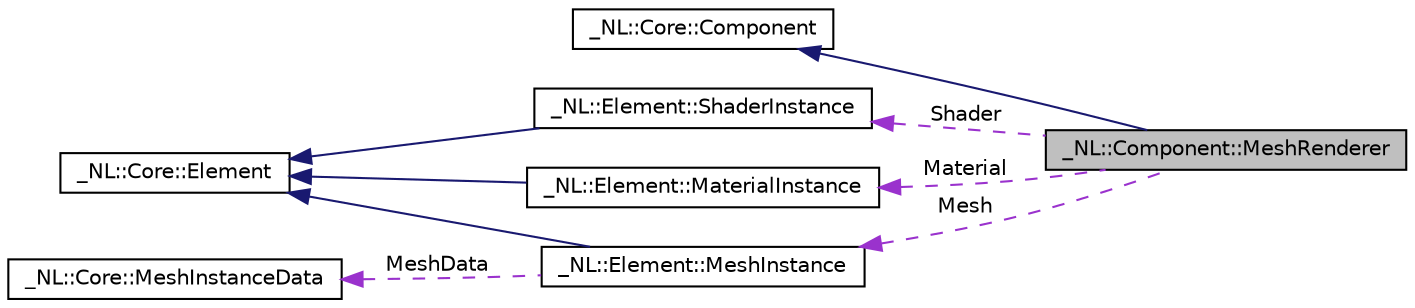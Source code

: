 digraph "_NL::Component::MeshRenderer"
{
  edge [fontname="Helvetica",fontsize="10",labelfontname="Helvetica",labelfontsize="10"];
  node [fontname="Helvetica",fontsize="10",shape=record];
  rankdir="LR";
  Node2 [label="_NL::Component::MeshRenderer",height=0.2,width=0.4,color="black", fillcolor="grey75", style="filled", fontcolor="black"];
  Node3 -> Node2 [dir="back",color="midnightblue",fontsize="10",style="solid",fontname="Helvetica"];
  Node3 [label="_NL::Core::Component",height=0.2,width=0.4,color="black", fillcolor="white", style="filled",URL="$class___n_l_1_1_core_1_1_component.html"];
  Node4 -> Node2 [dir="back",color="darkorchid3",fontsize="10",style="dashed",label=" Mesh" ,fontname="Helvetica"];
  Node4 [label="_NL::Element::MeshInstance",height=0.2,width=0.4,color="black", fillcolor="white", style="filled",URL="$class___n_l_1_1_element_1_1_mesh_instance.html"];
  Node5 -> Node4 [dir="back",color="midnightblue",fontsize="10",style="solid",fontname="Helvetica"];
  Node5 [label="_NL::Core::Element",height=0.2,width=0.4,color="black", fillcolor="white", style="filled",URL="$class___n_l_1_1_core_1_1_element.html"];
  Node6 -> Node4 [dir="back",color="darkorchid3",fontsize="10",style="dashed",label=" MeshData" ,fontname="Helvetica"];
  Node6 [label="_NL::Core::MeshInstanceData",height=0.2,width=0.4,color="black", fillcolor="white", style="filled",URL="$struct___n_l_1_1_core_1_1_mesh_instance_data.html"];
  Node7 -> Node2 [dir="back",color="darkorchid3",fontsize="10",style="dashed",label=" Material" ,fontname="Helvetica"];
  Node7 [label="_NL::Element::MaterialInstance",height=0.2,width=0.4,color="black", fillcolor="white", style="filled",URL="$class___n_l_1_1_element_1_1_material_instance.html"];
  Node5 -> Node7 [dir="back",color="midnightblue",fontsize="10",style="solid",fontname="Helvetica"];
  Node8 -> Node2 [dir="back",color="darkorchid3",fontsize="10",style="dashed",label=" Shader" ,fontname="Helvetica"];
  Node8 [label="_NL::Element::ShaderInstance",height=0.2,width=0.4,color="black", fillcolor="white", style="filled",URL="$class___n_l_1_1_element_1_1_shader_instance.html"];
  Node5 -> Node8 [dir="back",color="midnightblue",fontsize="10",style="solid",fontname="Helvetica"];
}
